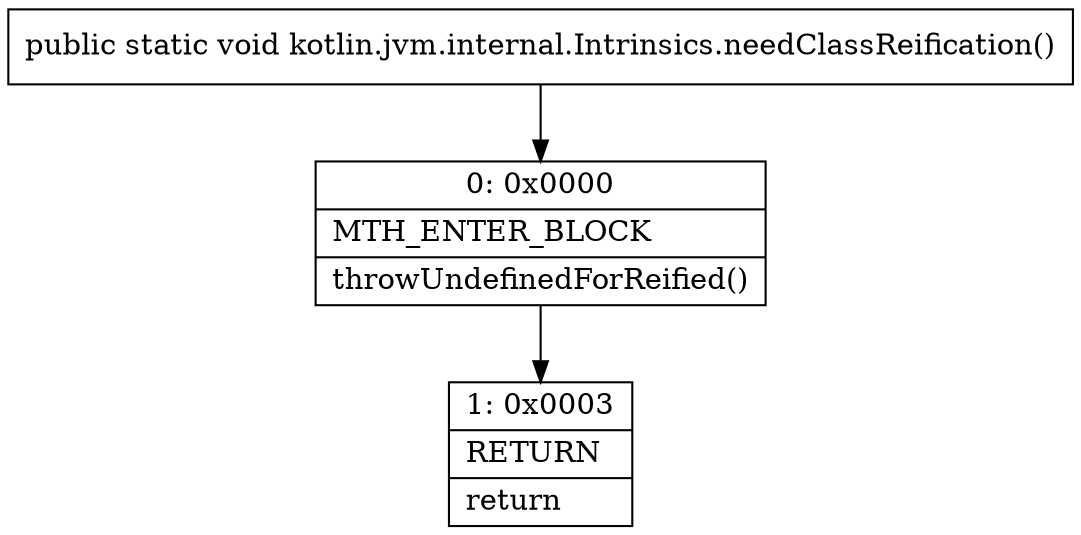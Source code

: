 digraph "CFG forkotlin.jvm.internal.Intrinsics.needClassReification()V" {
Node_0 [shape=record,label="{0\:\ 0x0000|MTH_ENTER_BLOCK\l|throwUndefinedForReified()\l}"];
Node_1 [shape=record,label="{1\:\ 0x0003|RETURN\l|return\l}"];
MethodNode[shape=record,label="{public static void kotlin.jvm.internal.Intrinsics.needClassReification() }"];
MethodNode -> Node_0;
Node_0 -> Node_1;
}

